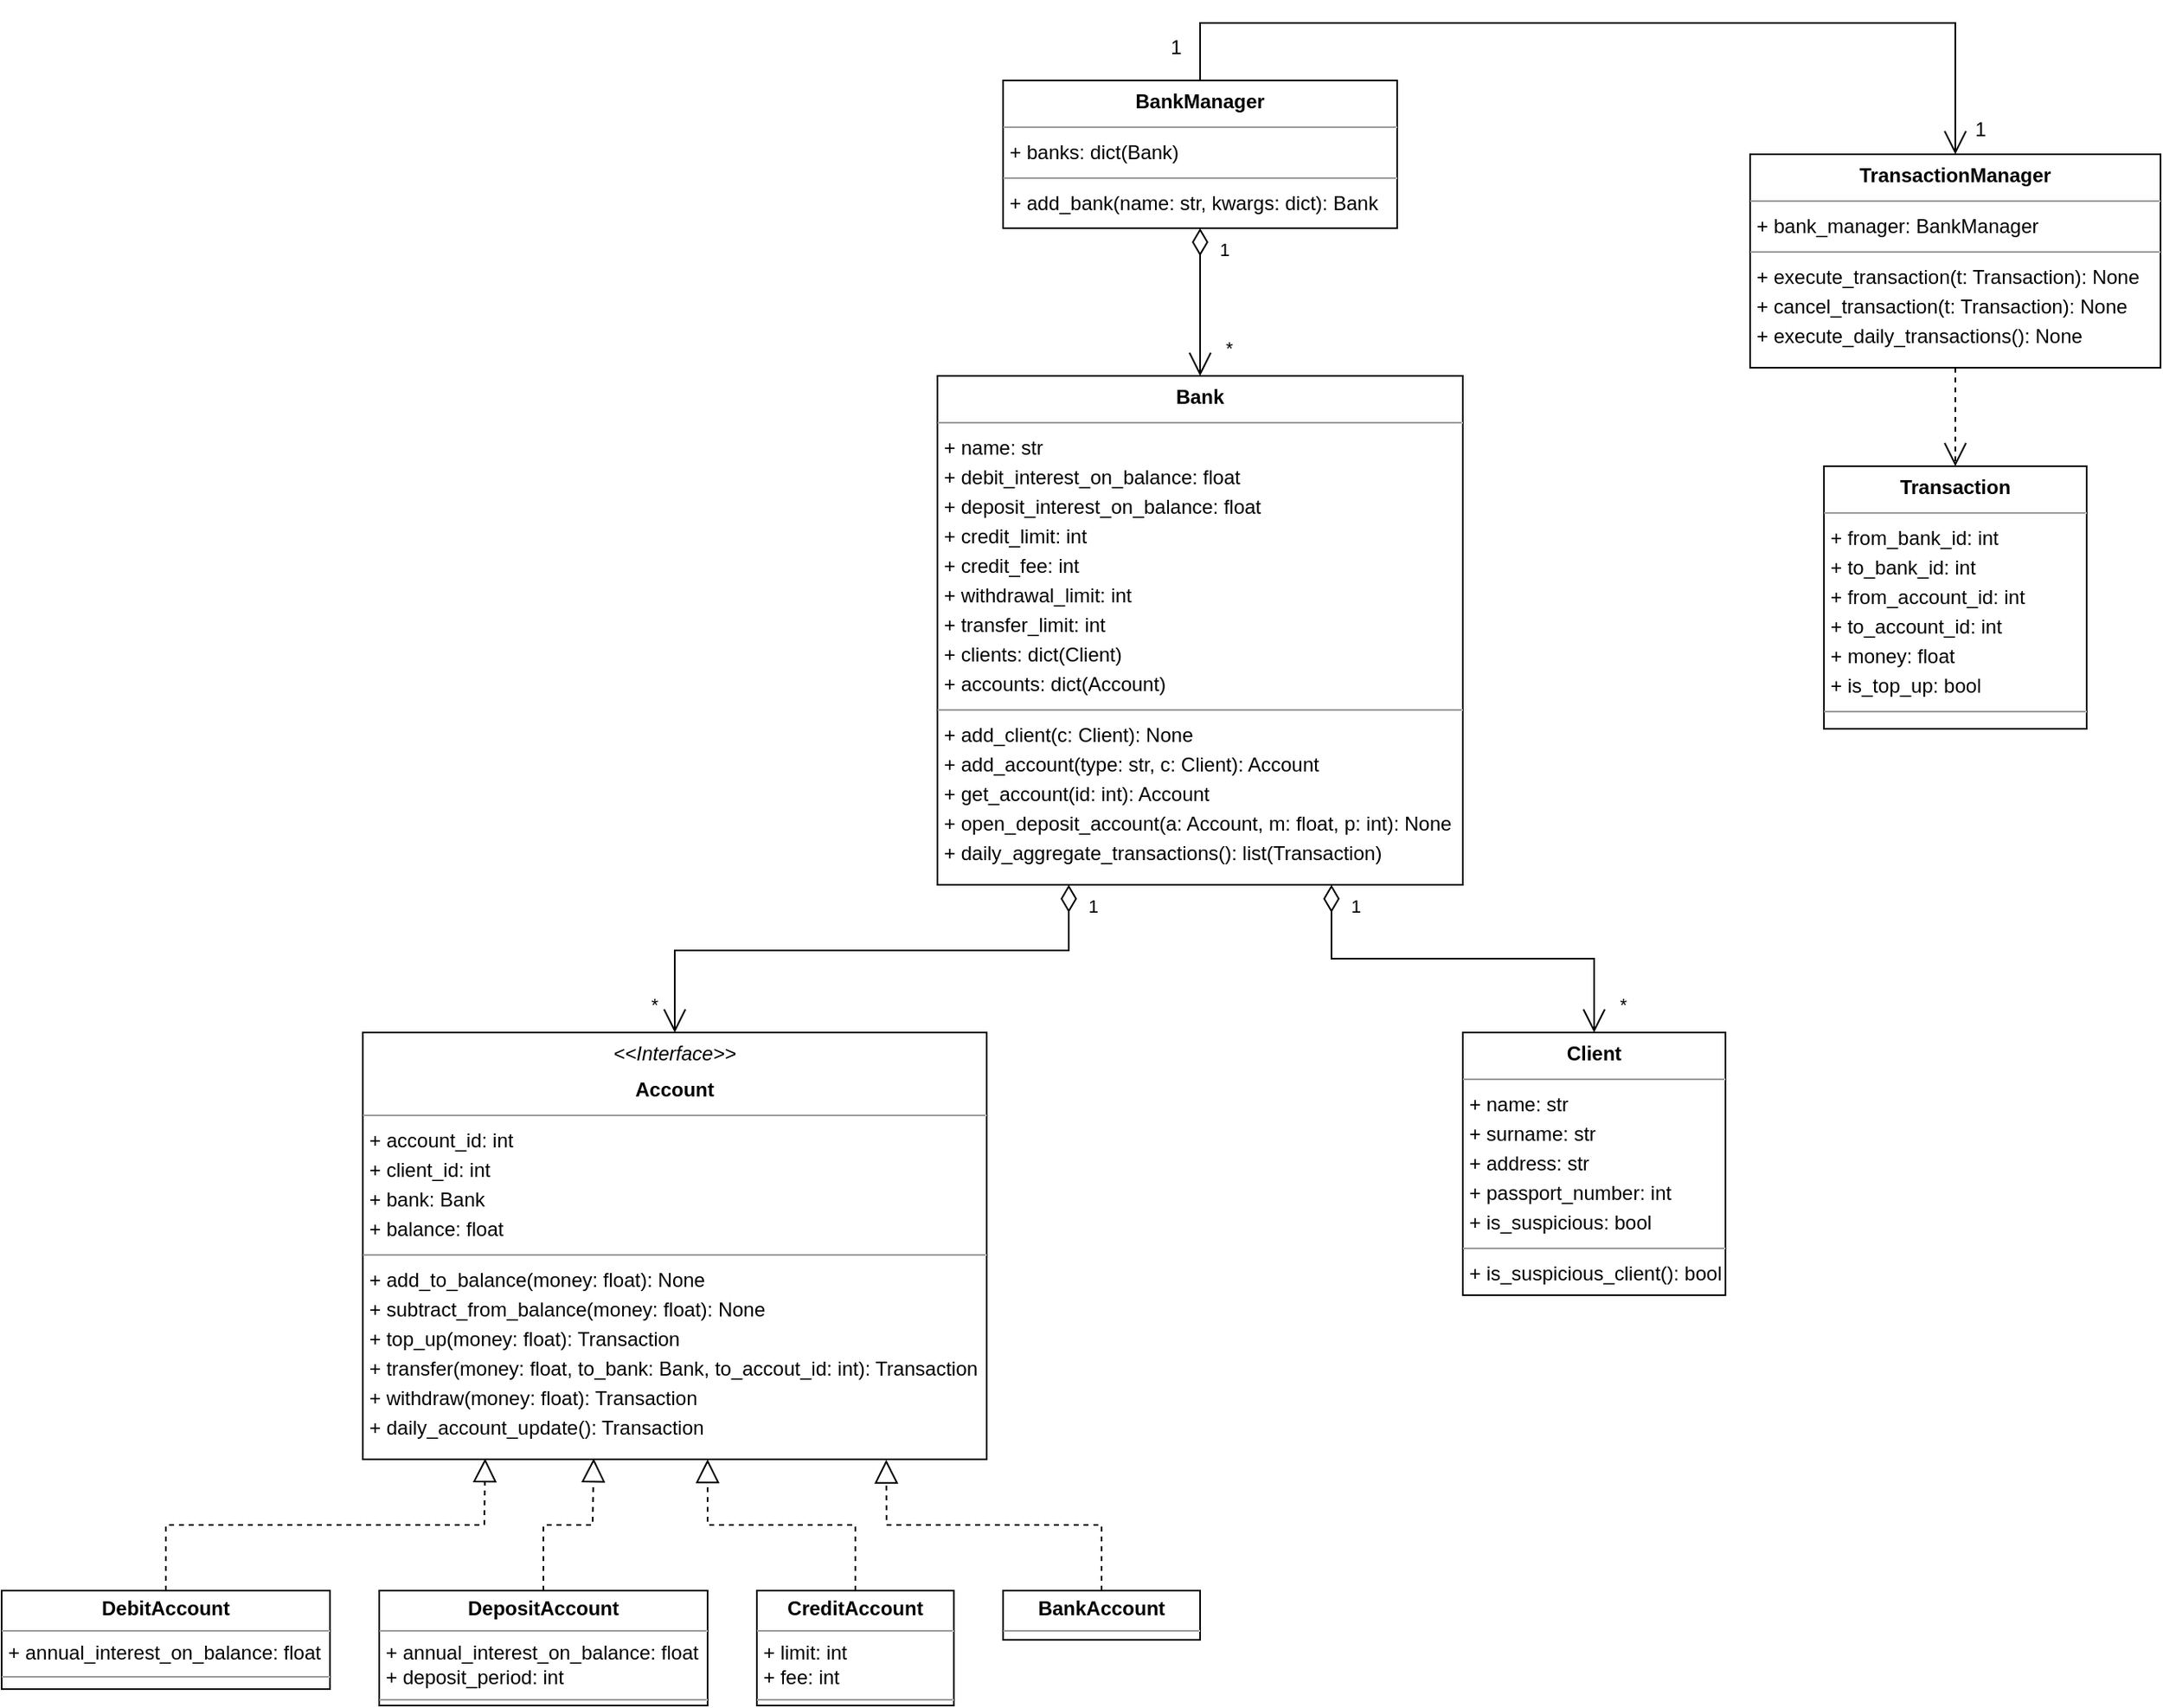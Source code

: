 <mxfile version="20.6.2" type="google"><diagram id="C5RBs43oDa-KdzZeNtuy" name="Page-1"><mxGraphModel grid="1" page="1" gridSize="10" guides="1" tooltips="1" connect="1" arrows="1" fold="1" pageScale="1" pageWidth="1500" pageHeight="1400" math="0" shadow="0"><root><mxCell id="WIyWlLk6GJQsqaUBKTNV-0"/><mxCell id="WIyWlLk6GJQsqaUBKTNV-1" parent="WIyWlLk6GJQsqaUBKTNV-0"/><mxCell id="AZ5LhqN3y8sZMwtNuMOC-8" value="&lt;p style=&quot;margin: 4px 0px 0px; text-align: center; line-height: 150%;&quot;&gt;&lt;b&gt;Client&lt;/b&gt;&lt;/p&gt;&lt;hr style=&quot;line-height: 150%;&quot; size=&quot;1&quot;&gt;&lt;p style=&quot;margin: 0px 0px 0px 4px; line-height: 150%;&quot;&gt;+ name: str&lt;br&gt;&lt;/p&gt;&lt;p style=&quot;margin: 0px 0px 0px 4px; line-height: 150%;&quot;&gt;+ surname: str&lt;br&gt;&lt;/p&gt;&lt;p style=&quot;margin: 0px 0px 0px 4px; line-height: 150%;&quot;&gt;+ address: str&lt;br&gt;&lt;/p&gt;&lt;p style=&quot;margin: 0px 0px 0px 4px; line-height: 150%;&quot;&gt;+ passport_number: int&lt;br&gt;&lt;/p&gt;&lt;p style=&quot;margin: 0px 0px 0px 4px; line-height: 150%;&quot;&gt;+ is_suspicious: bool&lt;/p&gt;&lt;hr style=&quot;line-height: 150%;&quot; size=&quot;1&quot;&gt;&lt;p style=&quot;margin: 0px 0px 0px 4px; line-height: 150%;&quot;&gt;+ is_suspicious_client(): bool&lt;/p&gt;" style="verticalAlign=top;align=left;overflow=fill;fontSize=12;fontFamily=Helvetica;html=1;" vertex="1" parent="WIyWlLk6GJQsqaUBKTNV-1"><mxGeometry x="983" y="803" width="160" height="160" as="geometry"/></mxCell><mxCell id="AZ5LhqN3y8sZMwtNuMOC-17" value="&lt;p style=&quot;margin: 4px 0px 0px; text-align: center; line-height: 150%;&quot;&gt;&lt;i&gt;&amp;lt;&amp;lt;Interface&amp;gt;&amp;gt;&lt;/i&gt;&lt;/p&gt;&lt;p style=&quot;margin: 4px 0px 0px; text-align: center; line-height: 150%;&quot;&gt;&lt;b&gt;Account&lt;/b&gt;&lt;/p&gt;&lt;hr style=&quot;line-height: 150%;&quot; size=&quot;1&quot;&gt;&lt;p style=&quot;margin: 0px 0px 0px 4px; line-height: 150%;&quot;&gt;+ account_id: int&lt;/p&gt;&lt;p style=&quot;margin: 0px 0px 0px 4px; line-height: 150%;&quot;&gt;+ client_id: int&lt;/p&gt;&lt;p style=&quot;margin: 0px 0px 0px 4px; line-height: 150%;&quot;&gt;+ bank: Bank&lt;/p&gt;&lt;p style=&quot;margin: 0px 0px 0px 4px; line-height: 150%;&quot;&gt;+ balance: float&lt;/p&gt;&lt;hr style=&quot;line-height: 150%;&quot; size=&quot;1&quot;&gt;&lt;p style=&quot;margin: 0px 0px 0px 4px; line-height: 150%;&quot;&gt;+ add_to_balance(money: float): None&lt;/p&gt;&lt;p style=&quot;margin: 0px 0px 0px 4px; line-height: 150%;&quot;&gt;+ subtract_from_balance(money: float): None&lt;/p&gt;&lt;p style=&quot;margin: 0px 0px 0px 4px; line-height: 150%;&quot;&gt;+ top_up(money: float): Transaction&lt;/p&gt;&lt;p style=&quot;margin: 0px 0px 0px 4px; line-height: 150%;&quot;&gt;+ transfer(money: float, to_bank: Bank, to_accout_id: int): Transaction&lt;/p&gt;&lt;p style=&quot;margin: 0px 0px 0px 4px; line-height: 150%;&quot;&gt;+ withdraw(money: float): Transaction&lt;/p&gt;&lt;p style=&quot;margin: 0px 0px 0px 4px; line-height: 150%;&quot;&gt;+ daily_account_update(): Transaction&lt;/p&gt;" style="verticalAlign=top;align=left;overflow=fill;fontSize=12;fontFamily=Helvetica;html=1;" vertex="1" parent="WIyWlLk6GJQsqaUBKTNV-1"><mxGeometry x="313" y="803" width="380" height="260" as="geometry"/></mxCell><mxCell id="AZ5LhqN3y8sZMwtNuMOC-19" value="&lt;p style=&quot;margin:0px;margin-top:4px;text-align:center;&quot;&gt;&lt;b&gt;DebitAccount&lt;/b&gt;&lt;/p&gt;&lt;hr size=&quot;1&quot;&gt;&lt;p style=&quot;margin:0px;margin-left:4px;&quot;&gt;+ annual_interest_on_balance: float&lt;/p&gt;&lt;hr size=&quot;1&quot;&gt;&lt;p style=&quot;margin:0px;margin-left:4px;&quot;&gt;&lt;br&gt;&lt;/p&gt;" style="verticalAlign=top;align=left;overflow=fill;fontSize=12;fontFamily=Helvetica;html=1;" vertex="1" parent="WIyWlLk6GJQsqaUBKTNV-1"><mxGeometry x="93" y="1143" width="200" height="60" as="geometry"/></mxCell><mxCell id="AZ5LhqN3y8sZMwtNuMOC-20" value="&lt;p style=&quot;margin:0px;margin-top:4px;text-align:center;&quot;&gt;&lt;b&gt;DepositAccount&lt;/b&gt;&lt;/p&gt;&lt;hr size=&quot;1&quot;&gt;&lt;p style=&quot;margin:0px;margin-left:4px;&quot;&gt;+ annual_interest_on_balance: float&lt;/p&gt;&lt;p style=&quot;margin:0px;margin-left:4px;&quot;&gt;+ deposit_period: int&lt;/p&gt;&lt;hr size=&quot;1&quot;&gt;&lt;p style=&quot;margin:0px;margin-left:4px;&quot;&gt;&lt;br&gt;&lt;/p&gt;" style="verticalAlign=top;align=left;overflow=fill;fontSize=12;fontFamily=Helvetica;html=1;" vertex="1" parent="WIyWlLk6GJQsqaUBKTNV-1"><mxGeometry x="323" y="1143" width="200" height="70" as="geometry"/></mxCell><mxCell id="AZ5LhqN3y8sZMwtNuMOC-21" value="&lt;p style=&quot;margin:0px;margin-top:4px;text-align:center;&quot;&gt;&lt;b&gt;CreditAccount&lt;/b&gt;&lt;/p&gt;&lt;hr size=&quot;1&quot;&gt;&lt;p style=&quot;margin:0px;margin-left:4px;&quot;&gt;+ limit: int&lt;/p&gt;&lt;p style=&quot;margin:0px;margin-left:4px;&quot;&gt;+ fee: int&lt;/p&gt;&lt;hr size=&quot;1&quot;&gt;&lt;p style=&quot;margin:0px;margin-left:4px;&quot;&gt;&lt;br&gt;&lt;/p&gt;" style="verticalAlign=top;align=left;overflow=fill;fontSize=12;fontFamily=Helvetica;html=1;" vertex="1" parent="WIyWlLk6GJQsqaUBKTNV-1"><mxGeometry x="553" y="1143" width="120" height="70" as="geometry"/></mxCell><mxCell id="AZ5LhqN3y8sZMwtNuMOC-22" value="&lt;p style=&quot;margin:0px;margin-top:4px;text-align:center;&quot;&gt;&lt;b&gt;BankAccount&lt;/b&gt;&lt;/p&gt;&lt;hr size=&quot;1&quot;&gt;&lt;p style=&quot;margin:0px;margin-left:4px;&quot;&gt;&lt;/p&gt;&lt;p style=&quot;margin:0px;margin-left:4px;&quot;&gt;&lt;br&gt;&lt;/p&gt;" style="verticalAlign=top;align=left;overflow=fill;fontSize=12;fontFamily=Helvetica;html=1;" vertex="1" parent="WIyWlLk6GJQsqaUBKTNV-1"><mxGeometry x="703" y="1143" width="120" height="30" as="geometry"/></mxCell><mxCell id="AZ5LhqN3y8sZMwtNuMOC-36" value="" style="endArrow=block;dashed=1;endFill=0;endSize=12;html=1;rounded=0;entryX=0.37;entryY=0.998;entryDx=0;entryDy=0;entryPerimeter=0;" edge="1" parent="WIyWlLk6GJQsqaUBKTNV-1" source="AZ5LhqN3y8sZMwtNuMOC-20" target="AZ5LhqN3y8sZMwtNuMOC-17"><mxGeometry width="160" relative="1" as="geometry"><mxPoint x="423" y="983" as="sourcePoint"/><mxPoint x="423" y="983" as="targetPoint"/><Array as="points"><mxPoint x="423" y="1103"/><mxPoint x="453" y="1103"/></Array></mxGeometry></mxCell><mxCell id="AZ5LhqN3y8sZMwtNuMOC-37" value="" style="endArrow=block;dashed=1;endFill=0;endSize=12;html=1;rounded=0;entryX=0.196;entryY=0.998;entryDx=0;entryDy=0;entryPerimeter=0;exitX=0.5;exitY=0;exitDx=0;exitDy=0;" edge="1" parent="WIyWlLk6GJQsqaUBKTNV-1" source="AZ5LhqN3y8sZMwtNuMOC-19" target="AZ5LhqN3y8sZMwtNuMOC-17"><mxGeometry width="160" relative="1" as="geometry"><mxPoint x="433" y="1153" as="sourcePoint"/><mxPoint x="463.6" y="1072.48" as="targetPoint"/><Array as="points"><mxPoint x="193" y="1103"/><mxPoint x="293" y="1103"/><mxPoint x="387" y="1103"/></Array></mxGeometry></mxCell><mxCell id="AZ5LhqN3y8sZMwtNuMOC-38" value="" style="endArrow=block;dashed=1;endFill=0;endSize=12;html=1;rounded=0;exitX=0.5;exitY=0;exitDx=0;exitDy=0;" edge="1" parent="WIyWlLk6GJQsqaUBKTNV-1" source="AZ5LhqN3y8sZMwtNuMOC-21"><mxGeometry width="160" relative="1" as="geometry"><mxPoint x="473" y="1123" as="sourcePoint"/><mxPoint x="523" y="1063" as="targetPoint"/><Array as="points"><mxPoint x="613" y="1103"/><mxPoint x="523" y="1103"/></Array></mxGeometry></mxCell><mxCell id="AZ5LhqN3y8sZMwtNuMOC-39" value="" style="endArrow=block;dashed=1;endFill=0;endSize=12;html=1;rounded=0;entryX=0.839;entryY=1.001;entryDx=0;entryDy=0;entryPerimeter=0;exitX=0.5;exitY=0;exitDx=0;exitDy=0;" edge="1" parent="WIyWlLk6GJQsqaUBKTNV-1" source="AZ5LhqN3y8sZMwtNuMOC-22" target="AZ5LhqN3y8sZMwtNuMOC-17"><mxGeometry width="160" relative="1" as="geometry"><mxPoint x="543" y="1123" as="sourcePoint"/><mxPoint x="703" y="1123" as="targetPoint"/><Array as="points"><mxPoint x="763" y="1103"/><mxPoint x="632" y="1103"/></Array></mxGeometry></mxCell><mxCell id="AZ5LhqN3y8sZMwtNuMOC-40" value="&lt;p style=&quot;margin: 4px 0px 0px; text-align: center; line-height: 150%;&quot;&gt;&lt;b&gt;Bank&lt;/b&gt;&lt;/p&gt;&lt;hr style=&quot;line-height: 150%;&quot; size=&quot;1&quot;&gt;&lt;p style=&quot;margin: 0px 0px 0px 4px; line-height: 150%;&quot;&gt;+ name: str&lt;/p&gt;&lt;p style=&quot;margin: 0px 0px 0px 4px; line-height: 150%;&quot;&gt;+&amp;nbsp;debit_interest_on_balance: float&lt;/p&gt;&lt;p style=&quot;margin: 0px 0px 0px 4px; line-height: 150%;&quot;&gt;+&amp;nbsp;deposit_interest_on_balance: float&lt;/p&gt;&lt;p style=&quot;margin: 0px 0px 0px 4px; line-height: 150%;&quot;&gt;+ credit_limit: int&lt;/p&gt;&lt;p style=&quot;margin: 0px 0px 0px 4px; line-height: 150%;&quot;&gt;+ credit_fee: int&lt;/p&gt;&lt;p style=&quot;margin: 0px 0px 0px 4px; line-height: 150%;&quot;&gt;+ withdrawal_limit: int&lt;/p&gt;&lt;p style=&quot;margin: 0px 0px 0px 4px; line-height: 150%;&quot;&gt;+ transfer_limit: int&lt;/p&gt;&lt;p style=&quot;margin: 0px 0px 0px 4px; line-height: 150%;&quot;&gt;+ clients: dict(Client)&lt;/p&gt;&lt;p style=&quot;margin: 0px 0px 0px 4px; line-height: 150%;&quot;&gt;+ accounts: dict(Account)&lt;/p&gt;&lt;hr style=&quot;line-height: 150%;&quot; size=&quot;1&quot;&gt;&lt;p style=&quot;margin: 0px 0px 0px 4px; line-height: 150%;&quot;&gt;+ add_client(c: Client): None&lt;/p&gt;&lt;p style=&quot;margin: 0px 0px 0px 4px; line-height: 150%;&quot;&gt;+ add_account(type: str, c: Client): Account&lt;/p&gt;&lt;p style=&quot;margin: 0px 0px 0px 4px; line-height: 150%;&quot;&gt;+ get_account(id: int): Account&lt;/p&gt;&lt;p style=&quot;margin: 0px 0px 0px 4px; line-height: 150%;&quot;&gt;+ open_deposit_account(a: Account, m: float, p: int): None&lt;/p&gt;&lt;p style=&quot;margin: 0px 0px 0px 4px; line-height: 150%;&quot;&gt;+ daily_aggregate_transactions(): list(Transaction)&lt;/p&gt;" style="verticalAlign=top;align=left;overflow=fill;fontSize=12;fontFamily=Helvetica;html=1;" vertex="1" parent="WIyWlLk6GJQsqaUBKTNV-1"><mxGeometry x="663" y="403" width="320" height="310" as="geometry"/></mxCell><mxCell id="AZ5LhqN3y8sZMwtNuMOC-41" value="&lt;p style=&quot;margin: 4px 0px 0px; text-align: center; line-height: 150%;&quot;&gt;&lt;b&gt;BankManager&lt;/b&gt;&lt;/p&gt;&lt;hr style=&quot;line-height: 150%;&quot; size=&quot;1&quot;&gt;&lt;p style=&quot;margin: 0px 0px 0px 4px; line-height: 150%;&quot;&gt;+ banks: dict(Bank)&lt;/p&gt;&lt;hr style=&quot;line-height: 150%;&quot; size=&quot;1&quot;&gt;&lt;p style=&quot;margin: 0px 0px 0px 4px; line-height: 150%;&quot;&gt;+ add_bank(name: str, kwargs: dict): Bank&lt;/p&gt;" style="verticalAlign=top;align=left;overflow=fill;fontSize=12;fontFamily=Helvetica;html=1;" vertex="1" parent="WIyWlLk6GJQsqaUBKTNV-1"><mxGeometry x="703" y="223" width="240" height="90" as="geometry"/></mxCell><mxCell id="AZ5LhqN3y8sZMwtNuMOC-42" value="&lt;p style=&quot;margin: 4px 0px 0px; text-align: center; line-height: 150%;&quot;&gt;&lt;b&gt;TransactionManager&lt;/b&gt;&lt;/p&gt;&lt;hr style=&quot;line-height: 150%;&quot; size=&quot;1&quot;&gt;&lt;p style=&quot;margin: 0px 0px 0px 4px; line-height: 150%;&quot;&gt;+ bank_manager: BankManager&lt;/p&gt;&lt;hr style=&quot;line-height: 150%;&quot; size=&quot;1&quot;&gt;&lt;p style=&quot;margin: 0px 0px 0px 4px; line-height: 150%;&quot;&gt;+ execute_transaction(t: Transaction): None&lt;/p&gt;&lt;p style=&quot;margin: 0px 0px 0px 4px; line-height: 150%;&quot;&gt;+ cancel_transaction(t: Transaction): None&lt;/p&gt;&lt;p style=&quot;margin: 0px 0px 0px 4px; line-height: 150%;&quot;&gt;+ execute_daily_transactions(): None&lt;/p&gt;" style="verticalAlign=top;align=left;overflow=fill;fontSize=12;fontFamily=Helvetica;html=1;" vertex="1" parent="WIyWlLk6GJQsqaUBKTNV-1"><mxGeometry x="1158" y="268" width="250" height="130" as="geometry"/></mxCell><mxCell id="AZ5LhqN3y8sZMwtNuMOC-43" value="&lt;p style=&quot;margin: 4px 0px 0px; text-align: center; line-height: 150%;&quot;&gt;&lt;b&gt;Transaction&lt;/b&gt;&lt;/p&gt;&lt;hr style=&quot;line-height: 150%;&quot; size=&quot;1&quot;&gt;&lt;p style=&quot;margin: 0px 0px 0px 4px; line-height: 150%;&quot;&gt;+ from_bank_id: int&lt;/p&gt;&lt;p style=&quot;margin: 0px 0px 0px 4px; line-height: 150%;&quot;&gt;+ to_bank_id: int&lt;/p&gt;&lt;p style=&quot;margin: 0px 0px 0px 4px; line-height: 150%;&quot;&gt;+ from_account_id: int&lt;/p&gt;&lt;p style=&quot;margin: 0px 0px 0px 4px; line-height: 150%;&quot;&gt;+ to_account_id: int&lt;/p&gt;&lt;p style=&quot;margin: 0px 0px 0px 4px; line-height: 150%;&quot;&gt;+ money: float&lt;/p&gt;&lt;p style=&quot;margin: 0px 0px 0px 4px; line-height: 150%;&quot;&gt;+ is_top_up: bool&lt;/p&gt;&lt;hr style=&quot;line-height: 150%;&quot; size=&quot;1&quot;&gt;&lt;p style=&quot;margin: 0px 0px 0px 4px; line-height: 150%;&quot;&gt;&lt;br&gt;&lt;/p&gt;" style="verticalAlign=top;align=left;overflow=fill;fontSize=12;fontFamily=Helvetica;html=1;" vertex="1" parent="WIyWlLk6GJQsqaUBKTNV-1"><mxGeometry x="1203" y="458" width="160" height="160" as="geometry"/></mxCell><mxCell id="AZ5LhqN3y8sZMwtNuMOC-47" value="" style="endArrow=open;endFill=1;endSize=12;html=1;rounded=0;exitX=0.5;exitY=0;exitDx=0;exitDy=0;entryX=0.5;entryY=0;entryDx=0;entryDy=0;" edge="1" parent="WIyWlLk6GJQsqaUBKTNV-1" source="AZ5LhqN3y8sZMwtNuMOC-41" target="AZ5LhqN3y8sZMwtNuMOC-42"><mxGeometry width="160" relative="1" as="geometry"><mxPoint x="833" y="588" as="sourcePoint"/><mxPoint x="1213" y="178" as="targetPoint"/><Array as="points"><mxPoint x="823" y="188"/><mxPoint x="1053" y="188"/><mxPoint x="1283" y="188"/></Array></mxGeometry></mxCell><mxCell id="AZ5LhqN3y8sZMwtNuMOC-48" value="1" style="text;html=1;align=center;verticalAlign=middle;resizable=0;points=[];autosize=1;strokeColor=none;fillColor=none;" vertex="1" parent="WIyWlLk6GJQsqaUBKTNV-1"><mxGeometry x="793" y="188" width="30" height="30" as="geometry"/></mxCell><mxCell id="AZ5LhqN3y8sZMwtNuMOC-49" value="1" style="text;html=1;align=center;verticalAlign=middle;resizable=0;points=[];autosize=1;strokeColor=none;fillColor=none;" vertex="1" parent="WIyWlLk6GJQsqaUBKTNV-1"><mxGeometry x="1283" y="238" width="30" height="30" as="geometry"/></mxCell><mxCell id="AZ5LhqN3y8sZMwtNuMOC-50" value="" style="endArrow=open;endSize=12;dashed=1;html=1;rounded=0;entryX=0.5;entryY=0;entryDx=0;entryDy=0;exitX=0.5;exitY=1;exitDx=0;exitDy=0;" edge="1" parent="WIyWlLk6GJQsqaUBKTNV-1" source="AZ5LhqN3y8sZMwtNuMOC-42" target="AZ5LhqN3y8sZMwtNuMOC-43"><mxGeometry width="160" relative="1" as="geometry"><mxPoint x="913" y="548" as="sourcePoint"/><mxPoint x="1073" y="548" as="targetPoint"/></mxGeometry></mxCell><mxCell id="AZ5LhqN3y8sZMwtNuMOC-52" value="" style="endArrow=open;html=1;endSize=12;startArrow=diamondThin;startSize=14;startFill=0;edgeStyle=orthogonalEdgeStyle;rounded=0;entryX=0.5;entryY=0;entryDx=0;entryDy=0;exitX=0.25;exitY=1;exitDx=0;exitDy=0;" edge="1" parent="WIyWlLk6GJQsqaUBKTNV-1" source="AZ5LhqN3y8sZMwtNuMOC-40" target="AZ5LhqN3y8sZMwtNuMOC-17"><mxGeometry relative="1" as="geometry"><mxPoint x="433" y="653" as="sourcePoint"/><mxPoint x="593" y="653" as="targetPoint"/><Array as="points"><mxPoint x="743" y="753"/><mxPoint x="503" y="753"/></Array></mxGeometry></mxCell><mxCell id="AZ5LhqN3y8sZMwtNuMOC-53" value="1" style="edgeLabel;resizable=0;html=1;align=left;verticalAlign=top;" connectable="0" vertex="1" parent="AZ5LhqN3y8sZMwtNuMOC-52"><mxGeometry x="-1" relative="1" as="geometry"><mxPoint x="10" as="offset"/></mxGeometry></mxCell><mxCell id="AZ5LhqN3y8sZMwtNuMOC-54" value="*" style="edgeLabel;resizable=0;html=1;align=right;verticalAlign=top;" connectable="0" vertex="1" parent="AZ5LhqN3y8sZMwtNuMOC-52"><mxGeometry x="1" relative="1" as="geometry"><mxPoint x="-10" y="-30" as="offset"/></mxGeometry></mxCell><mxCell id="AZ5LhqN3y8sZMwtNuMOC-58" value="" style="endArrow=open;html=1;endSize=12;startArrow=diamondThin;startSize=14;startFill=0;edgeStyle=orthogonalEdgeStyle;rounded=0;entryX=0.5;entryY=0;entryDx=0;entryDy=0;exitX=0.75;exitY=1;exitDx=0;exitDy=0;" edge="1" parent="WIyWlLk6GJQsqaUBKTNV-1" source="AZ5LhqN3y8sZMwtNuMOC-40" target="AZ5LhqN3y8sZMwtNuMOC-8"><mxGeometry relative="1" as="geometry"><mxPoint x="543" y="753" as="sourcePoint"/><mxPoint x="703" y="753" as="targetPoint"/></mxGeometry></mxCell><mxCell id="AZ5LhqN3y8sZMwtNuMOC-59" value="1" style="edgeLabel;resizable=0;html=1;align=left;verticalAlign=top;" connectable="0" vertex="1" parent="AZ5LhqN3y8sZMwtNuMOC-58"><mxGeometry x="-1" relative="1" as="geometry"><mxPoint x="10" as="offset"/></mxGeometry></mxCell><mxCell id="AZ5LhqN3y8sZMwtNuMOC-60" value="*" style="edgeLabel;resizable=0;html=1;align=right;verticalAlign=top;" connectable="0" vertex="1" parent="AZ5LhqN3y8sZMwtNuMOC-58"><mxGeometry x="1" relative="1" as="geometry"><mxPoint x="20" y="-30" as="offset"/></mxGeometry></mxCell><mxCell id="AZ5LhqN3y8sZMwtNuMOC-61" value="" style="endArrow=open;html=1;endSize=12;startArrow=diamondThin;startSize=14;startFill=0;edgeStyle=orthogonalEdgeStyle;rounded=0;exitX=0.5;exitY=1;exitDx=0;exitDy=0;" edge="1" parent="WIyWlLk6GJQsqaUBKTNV-1" source="AZ5LhqN3y8sZMwtNuMOC-41"><mxGeometry relative="1" as="geometry"><mxPoint x="813" y="533" as="sourcePoint"/><mxPoint x="823" y="403" as="targetPoint"/></mxGeometry></mxCell><mxCell id="AZ5LhqN3y8sZMwtNuMOC-62" value="1" style="edgeLabel;resizable=0;html=1;align=left;verticalAlign=top;" connectable="0" vertex="1" parent="AZ5LhqN3y8sZMwtNuMOC-61"><mxGeometry x="-1" relative="1" as="geometry"><mxPoint x="10" as="offset"/></mxGeometry></mxCell><mxCell id="AZ5LhqN3y8sZMwtNuMOC-63" value="*" style="edgeLabel;resizable=0;html=1;align=right;verticalAlign=top;" connectable="0" vertex="1" parent="AZ5LhqN3y8sZMwtNuMOC-61"><mxGeometry x="1" relative="1" as="geometry"><mxPoint x="20" y="-30" as="offset"/></mxGeometry></mxCell></root></mxGraphModel></diagram></mxfile>